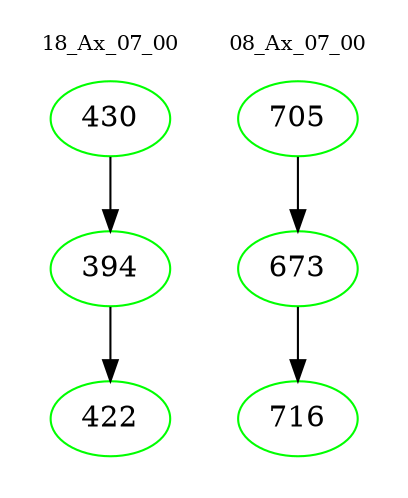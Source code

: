 digraph{
subgraph cluster_0 {
color = white
label = "18_Ax_07_00";
fontsize=10;
T0_430 [label="430", color="green"]
T0_430 -> T0_394 [color="black"]
T0_394 [label="394", color="green"]
T0_394 -> T0_422 [color="black"]
T0_422 [label="422", color="green"]
}
subgraph cluster_1 {
color = white
label = "08_Ax_07_00";
fontsize=10;
T1_705 [label="705", color="green"]
T1_705 -> T1_673 [color="black"]
T1_673 [label="673", color="green"]
T1_673 -> T1_716 [color="black"]
T1_716 [label="716", color="green"]
}
}
